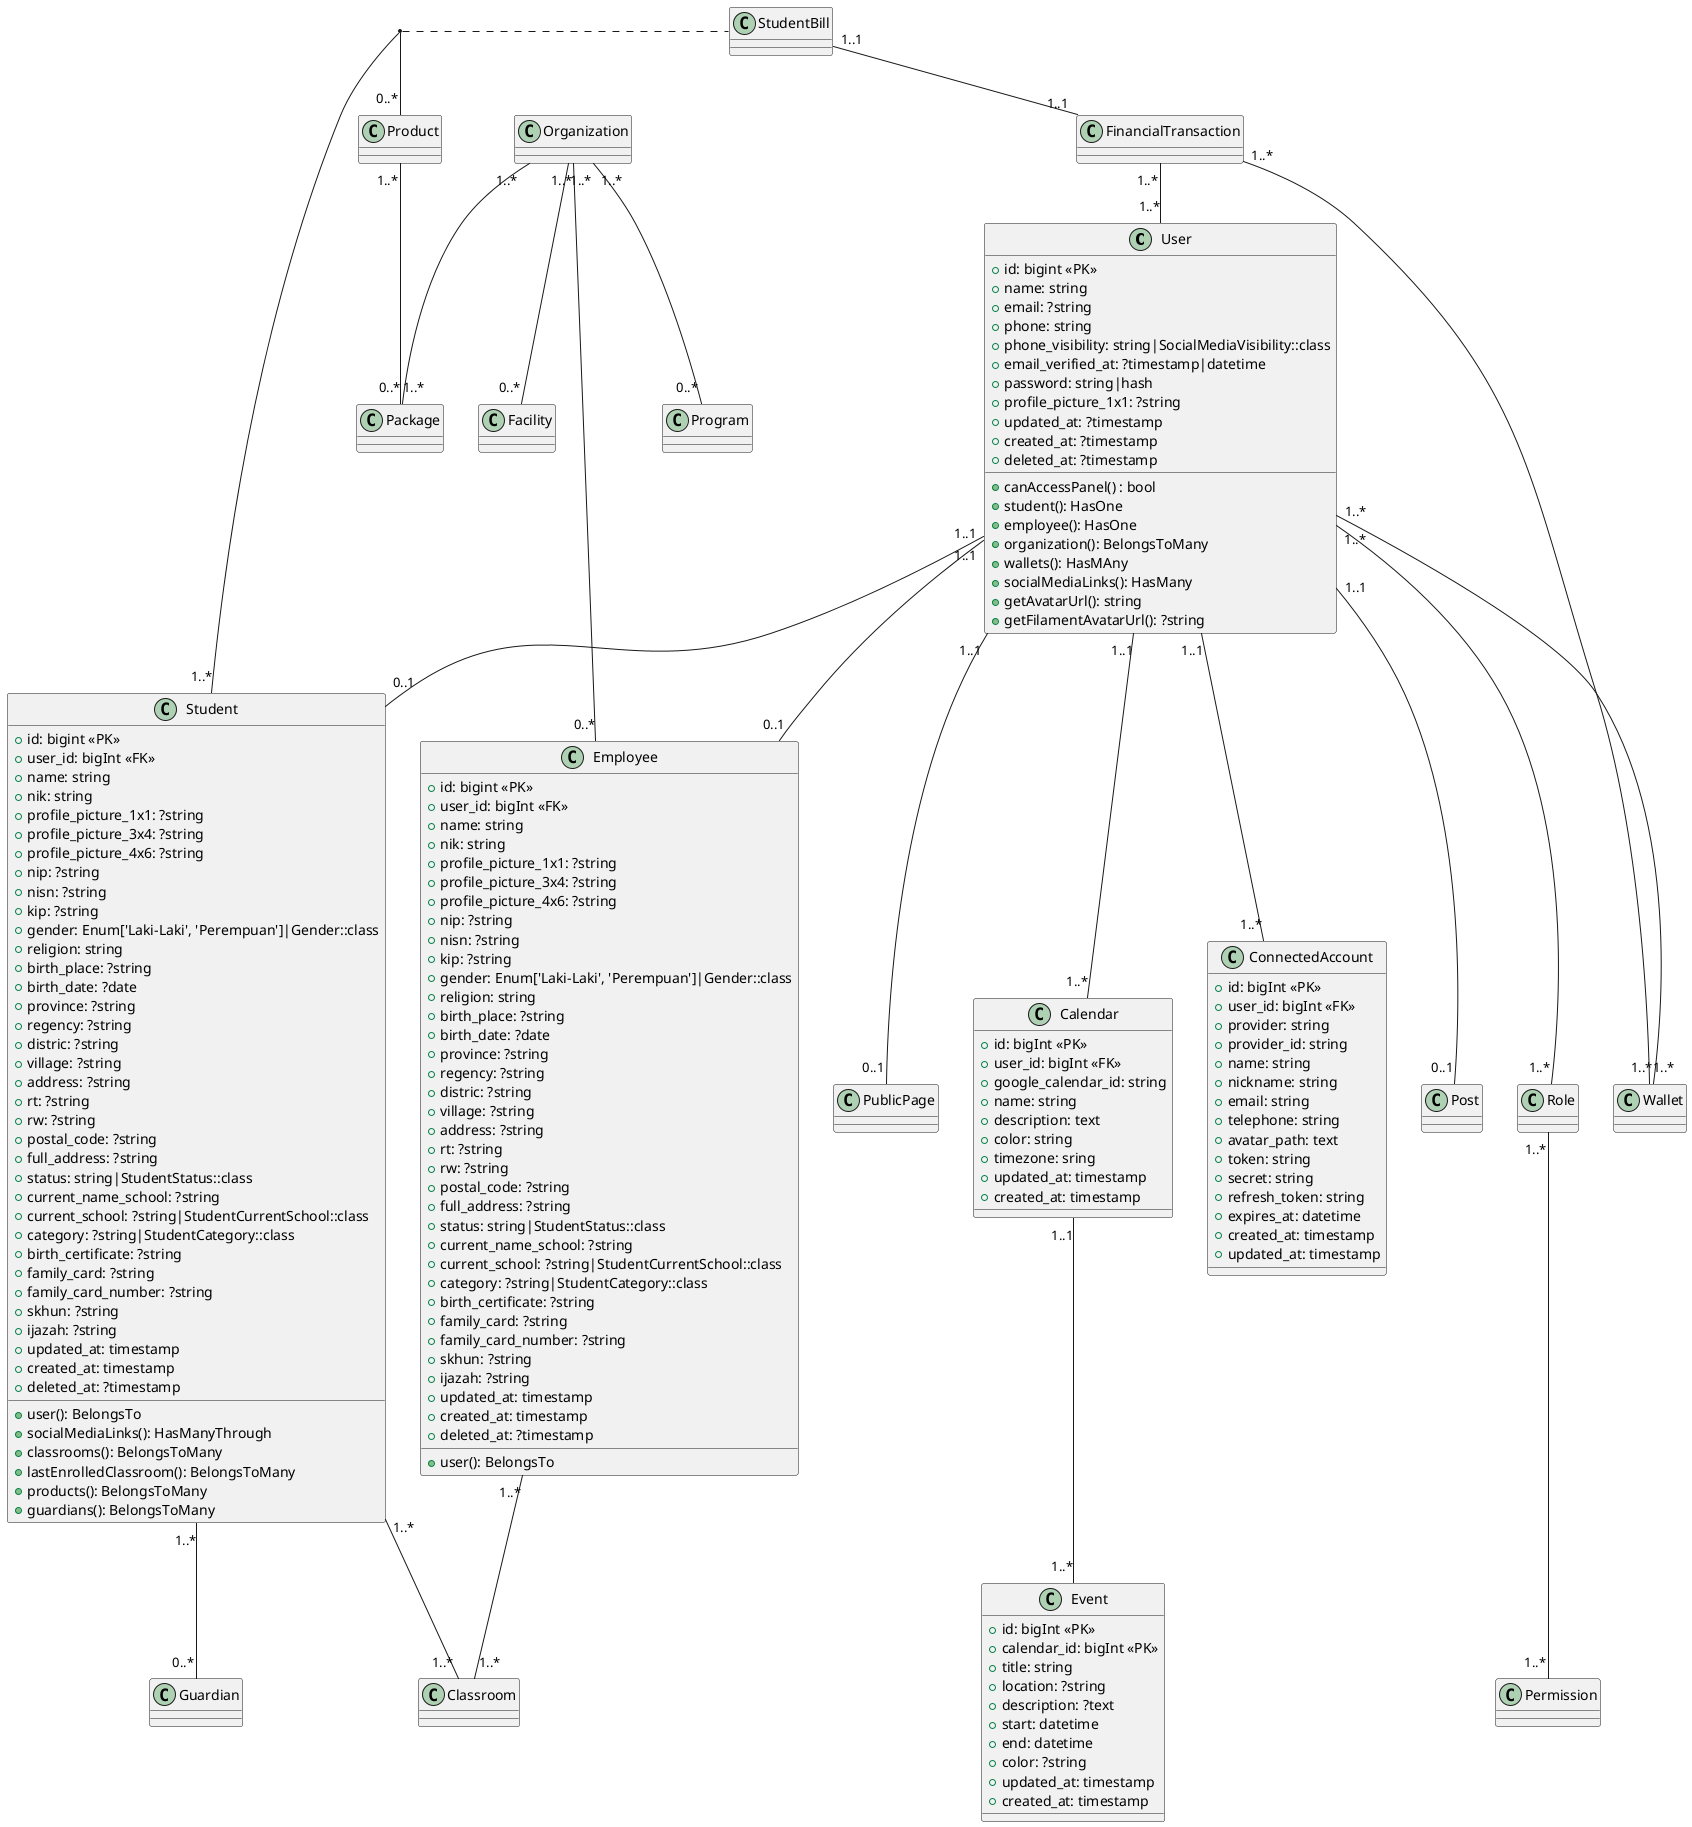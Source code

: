 @startuml "Class Diagram"

class User {
    +id: bigint <<PK>>
    +name: string
    +email: ?string
    +phone: string
    +phone_visibility: string|SocialMediaVisibility::class
    +email_verified_at: ?timestamp|datetime
    +password: string|hash
    +profile_picture_1x1: ?string
    +updated_at: ?timestamp
    +created_at: ?timestamp
    +deleted_at: ?timestamp

    +canAccessPanel() : bool
    +student(): HasOne
    +employee(): HasOne
    +organization(): BelongsToMany
    +wallets(): HasMAny
    +socialMediaLinks(): HasMany
    +getAvatarUrl(): string
    +getFilamentAvatarUrl(): ?string
}

class Student {
    +id: bigint <<PK>>
    +user_id: bigInt <<FK>>
    +name: string
    +nik: string
    +profile_picture_1x1: ?string
    +profile_picture_3x4: ?string
    +profile_picture_4x6: ?string
    +nip: ?string
    +nisn: ?string
    +kip: ?string
    +gender: Enum['Laki-Laki', 'Perempuan']|Gender::class
    +religion: string
    +birth_place: ?string
    +birth_date: ?date
    +province: ?string
    +regency: ?string
    +distric: ?string
    +village: ?string
    +address: ?string
    +rt: ?string
    +rw: ?string
    +postal_code: ?string
    +full_address: ?string
    +status: string|StudentStatus::class
    +current_name_school: ?string
    +current_school: ?string|StudentCurrentSchool::class
    +category: ?string|StudentCategory::class
    +birth_certificate: ?string
    +family_card: ?string
    +family_card_number: ?string
    +skhun: ?string
    +ijazah: ?string
    +updated_at: timestamp
    +created_at: timestamp
    +deleted_at: ?timestamp

    +user(): BelongsTo
    +socialMediaLinks(): HasManyThrough
    +classrooms(): BelongsToMany
    +lastEnrolledClassroom(): BelongsToMany
    +products(): BelongsToMany
    +guardians(): BelongsToMany
}

class Employee {
    +id: bigint <<PK>>
    +user_id: bigInt <<FK>>
    +name: string
    +nik: string
    +profile_picture_1x1: ?string
    +profile_picture_3x4: ?string
    +profile_picture_4x6: ?string
    +nip: ?string
    +nisn: ?string
    +kip: ?string
    +gender: Enum['Laki-Laki', 'Perempuan']|Gender::class
    +religion: string
    +birth_place: ?string
    +birth_date: ?date
    +province: ?string
    +regency: ?string
    +distric: ?string
    +village: ?string
    +address: ?string
    +rt: ?string
    +rw: ?string
    +postal_code: ?string
    +full_address: ?string
    +status: string|StudentStatus::class
    +current_name_school: ?string
    +current_school: ?string|StudentCurrentSchool::class
    +category: ?string|StudentCategory::class
    +birth_certificate: ?string
    +family_card: ?string
    +family_card_number: ?string
    +skhun: ?string
    +ijazah: ?string
    +updated_at: timestamp
    +created_at: timestamp
    +deleted_at: ?timestamp

    +user(): BelongsTo
}

class Guardian {

}

class Role {

}

class Permission {

}

class StudentBill {

}

class FinancialTransaction {

}

class Post {

}

class PublicPage {

}

class Wallet {

}

class Organization {

}

class Product {

}

class Package {

}

class Program {

}

class Facility {

}

' class Law {

' }

class Classroom {

}

class Calendar {
    + id: bigInt <<PK>>
    + user_id: bigInt <<FK>>
    + google_calendar_id: string
    + name: string
    + description: text
    + color: string
    + timezone: sring
    + updated_at: timestamp
    + created_at: timestamp
}

class Event {
    + id: bigInt <<PK>>
    + calendar_id: bigInt <<PK>>
    + title: string
    + location: ?string
    + description: ?text
    + start: datetime
    + end: datetime
    + color: ?string
    + updated_at: timestamp
    + created_at: timestamp
}

class ConnectedAccount {
    + id: bigInt <<PK>>
    + user_id: bigInt <<FK>>
    + provider: string
    + provider_id: string
    + name: string
    + nickname: string
    + email: string
    + telephone: string
    + avatar_path: text
    + token: string
    + secret: string
    + refresh_token: string
    + expires_at: datetime
    + created_at: timestamp
    + updated_at: timestamp
}

User "1..1" -- "0..1" Student
User "1..1" -- "0..1" Employee
User "1..*" -- "1..*" Wallet
User "1..1" -- "0..1" Post
User "1..1" -- "0..1" PublicPage
User "1..*" -- "1..*" Role

User "1..1" -- "1..*" Calendar
User "1..1" -- "1..*" ConnectedAccount
Calendar "1..1" -- "1..*" Event

Role "1..*" -- "1..*" Permission


Student "1..*" -- "0..*" Product
(Student, Product) . StudentBill
Student "1..*" -- "0..*" Guardian

StudentBill "1..1" -- "1..1" FinancialTransaction
Product "1..*" -- "1..*" Package

Student "1..*" -- "1..*" Classroom
Employee "1..*" -- "1..*" Classroom

Organization "1..*" -- "0..*" Program
Organization "1..*" -- "0..*" Package
Organization "1..*" -- "0..*" Employee
Organization "1..*" -- "0..*" Facility

FinancialTransaction "1..*" -- "1..*" User
FinancialTransaction "1..*" -- "1..*" Wallet
@enduml
